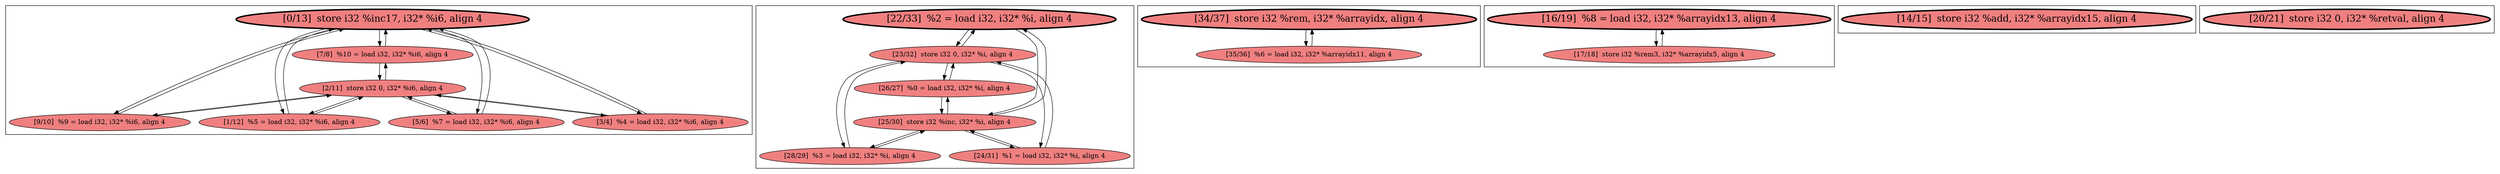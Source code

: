 
digraph G {



node68->node71 [ ]
node68->node69 [ ]
node80->node81 [ ]
node70->node69 [ ]
node78->node79 [ ]
node67->node68 [ ]
node81->node80 [ ]
node78->node80 [ ]
node75->node74 [ ]
node64->node63 [ ]
node63->node64 [ ]
node80->node78 [ ]
node76->node78 [ ]
node81->node76 [ ]
node65->node70 [ ]
node79->node78 [ ]
node78->node77 [ ]
node81->node79 [ ]
node79->node81 [ ]
node71->node68 [ ]
node70->node67 [ ]
node77->node81 [ ]
node68->node66 [ ]
node67->node70 [ ]
node70->node66 [ ]
node69->node70 [ ]
node69->node68 [ ]
node71->node70 [ ]
node66->node70 [ ]
node77->node78 [ ]
node70->node65 [ ]
node68->node65 [ ]
node81->node77 [ ]
node78->node76 [ ]
node70->node71 [ ]
node76->node81 [ ]
node65->node68 [ ]
node74->node75 [ ]
node68->node67 [ ]
node66->node68 [ ]


subgraph cluster4 {


node75 [penwidth=3.0,fontsize=20,fillcolor=lightcoral,label="[34/37]  store i32 %rem, i32* %arrayidx, align 4",shape=ellipse,style=filled ]
node74 [fillcolor=lightcoral,label="[35/36]  %6 = load i32, i32* %arrayidx11, align 4",shape=ellipse,style=filled ]



}

subgraph cluster3 {


node73 [penwidth=3.0,fontsize=20,fillcolor=lightcoral,label="[14/15]  store i32 %add, i32* %arrayidx15, align 4",shape=ellipse,style=filled ]



}

subgraph cluster2 {


node72 [penwidth=3.0,fontsize=20,fillcolor=lightcoral,label="[20/21]  store i32 0, i32* %retval, align 4",shape=ellipse,style=filled ]



}

subgraph cluster5 {


node81 [fillcolor=lightcoral,label="[23/32]  store i32 0, i32* %i, align 4",shape=ellipse,style=filled ]
node80 [penwidth=3.0,fontsize=20,fillcolor=lightcoral,label="[22/33]  %2 = load i32, i32* %i, align 4",shape=ellipse,style=filled ]
node79 [fillcolor=lightcoral,label="[24/31]  %1 = load i32, i32* %i, align 4",shape=ellipse,style=filled ]
node78 [fillcolor=lightcoral,label="[25/30]  store i32 %inc, i32* %i, align 4",shape=ellipse,style=filled ]
node76 [fillcolor=lightcoral,label="[28/29]  %3 = load i32, i32* %i, align 4",shape=ellipse,style=filled ]
node77 [fillcolor=lightcoral,label="[26/27]  %0 = load i32, i32* %i, align 4",shape=ellipse,style=filled ]



}

subgraph cluster0 {


node64 [penwidth=3.0,fontsize=20,fillcolor=lightcoral,label="[16/19]  %8 = load i32, i32* %arrayidx13, align 4",shape=ellipse,style=filled ]
node63 [fillcolor=lightcoral,label="[17/18]  store i32 %rem3, i32* %arrayidx5, align 4",shape=ellipse,style=filled ]



}

subgraph cluster1 {


node71 [fillcolor=lightcoral,label="[7/8]  %10 = load i32, i32* %i6, align 4",shape=ellipse,style=filled ]
node66 [fillcolor=lightcoral,label="[1/12]  %5 = load i32, i32* %i6, align 4",shape=ellipse,style=filled ]
node65 [fillcolor=lightcoral,label="[9/10]  %9 = load i32, i32* %i6, align 4",shape=ellipse,style=filled ]
node69 [fillcolor=lightcoral,label="[5/6]  %7 = load i32, i32* %i6, align 4",shape=ellipse,style=filled ]
node68 [penwidth=3.0,fontsize=20,fillcolor=lightcoral,label="[0/13]  store i32 %inc17, i32* %i6, align 4",shape=ellipse,style=filled ]
node67 [fillcolor=lightcoral,label="[3/4]  %4 = load i32, i32* %i6, align 4",shape=ellipse,style=filled ]
node70 [fillcolor=lightcoral,label="[2/11]  store i32 0, i32* %i6, align 4",shape=ellipse,style=filled ]



}

}
